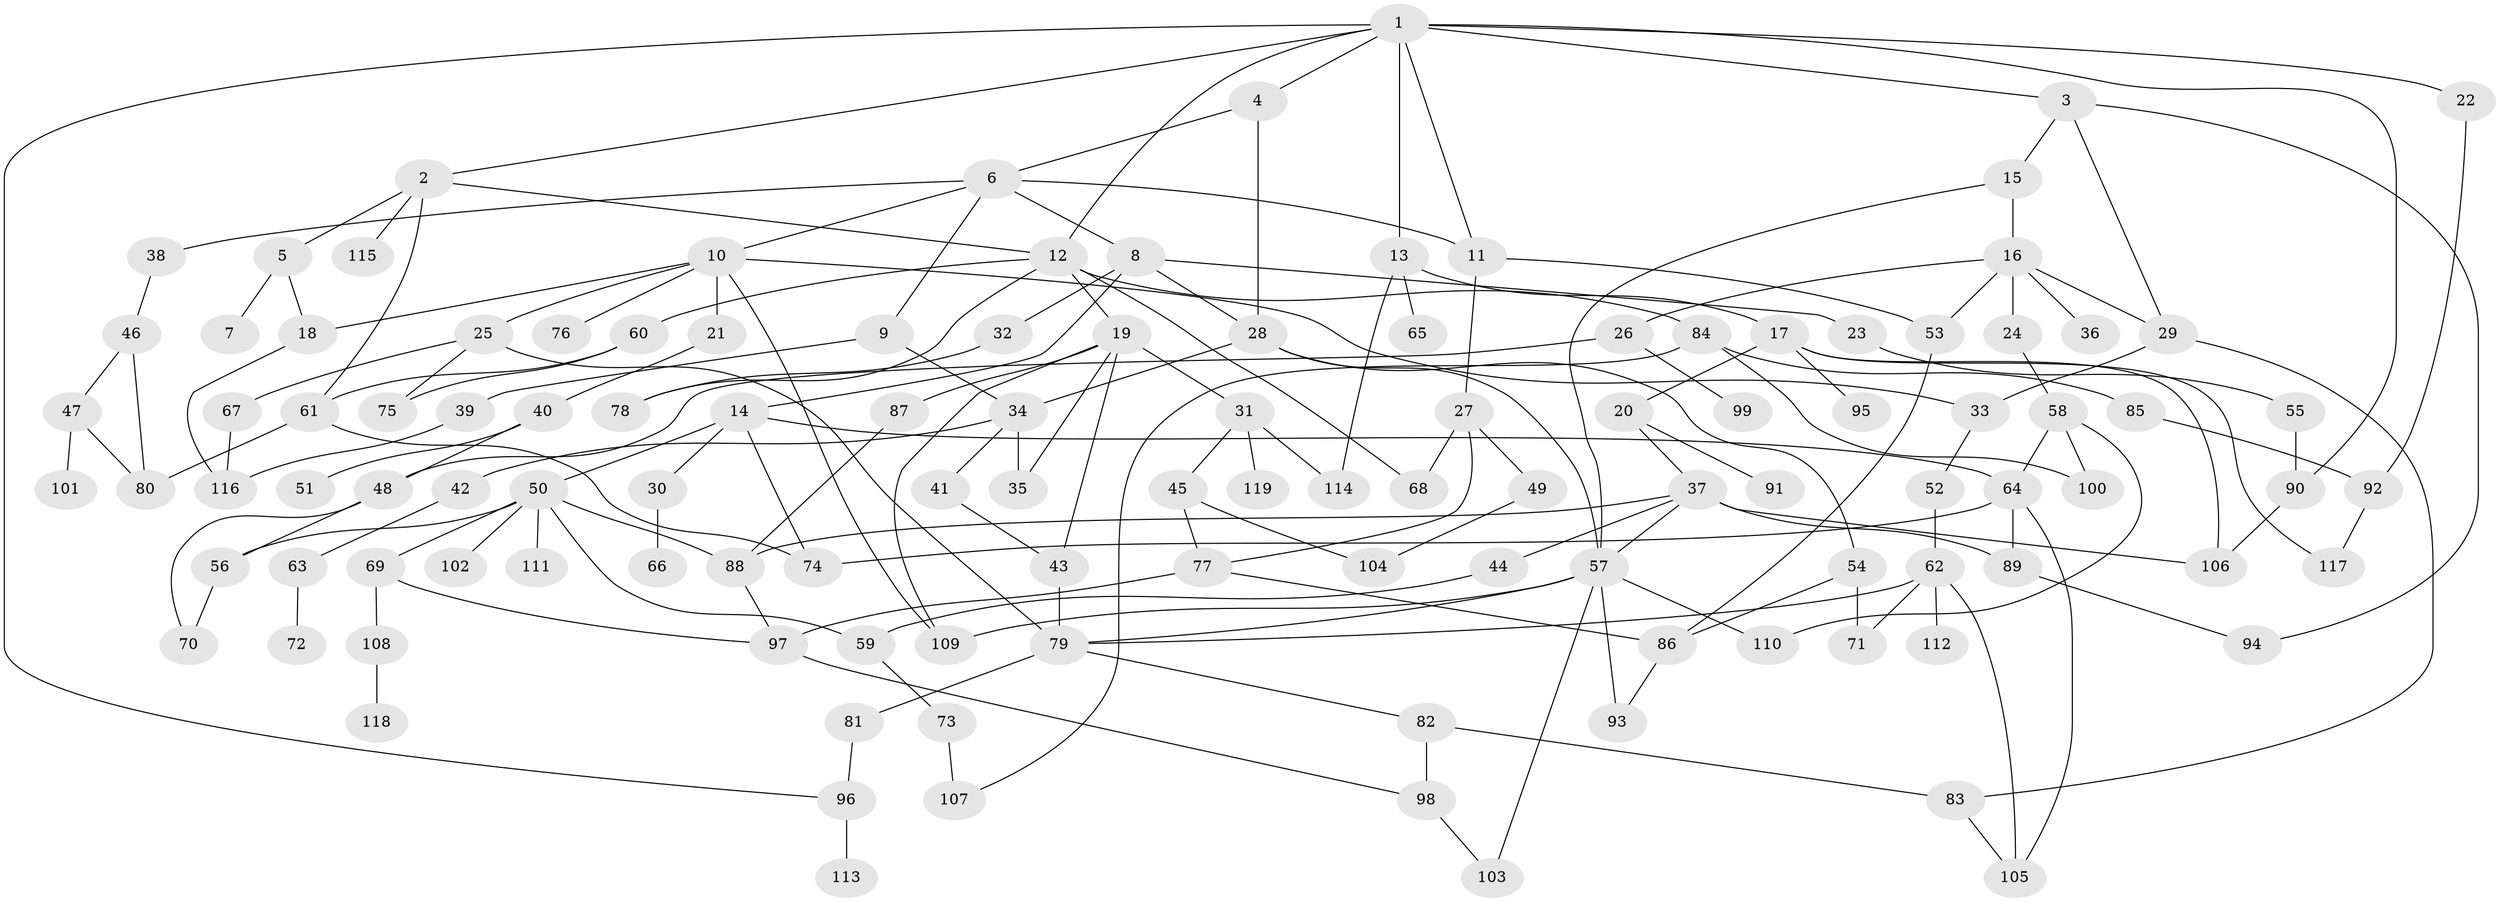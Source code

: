 // Generated by graph-tools (version 1.1) at 2025/34/03/09/25 02:34:19]
// undirected, 119 vertices, 177 edges
graph export_dot {
graph [start="1"]
  node [color=gray90,style=filled];
  1;
  2;
  3;
  4;
  5;
  6;
  7;
  8;
  9;
  10;
  11;
  12;
  13;
  14;
  15;
  16;
  17;
  18;
  19;
  20;
  21;
  22;
  23;
  24;
  25;
  26;
  27;
  28;
  29;
  30;
  31;
  32;
  33;
  34;
  35;
  36;
  37;
  38;
  39;
  40;
  41;
  42;
  43;
  44;
  45;
  46;
  47;
  48;
  49;
  50;
  51;
  52;
  53;
  54;
  55;
  56;
  57;
  58;
  59;
  60;
  61;
  62;
  63;
  64;
  65;
  66;
  67;
  68;
  69;
  70;
  71;
  72;
  73;
  74;
  75;
  76;
  77;
  78;
  79;
  80;
  81;
  82;
  83;
  84;
  85;
  86;
  87;
  88;
  89;
  90;
  91;
  92;
  93;
  94;
  95;
  96;
  97;
  98;
  99;
  100;
  101;
  102;
  103;
  104;
  105;
  106;
  107;
  108;
  109;
  110;
  111;
  112;
  113;
  114;
  115;
  116;
  117;
  118;
  119;
  1 -- 2;
  1 -- 3;
  1 -- 4;
  1 -- 13;
  1 -- 22;
  1 -- 11;
  1 -- 90;
  1 -- 96;
  1 -- 12;
  2 -- 5;
  2 -- 12;
  2 -- 61;
  2 -- 115;
  3 -- 15;
  3 -- 29;
  3 -- 94;
  4 -- 6;
  4 -- 28;
  5 -- 7;
  5 -- 18;
  6 -- 8;
  6 -- 9;
  6 -- 10;
  6 -- 11;
  6 -- 38;
  8 -- 14;
  8 -- 23;
  8 -- 32;
  8 -- 28;
  9 -- 39;
  9 -- 34;
  10 -- 21;
  10 -- 25;
  10 -- 33;
  10 -- 76;
  10 -- 109;
  10 -- 18;
  11 -- 27;
  11 -- 53;
  12 -- 19;
  12 -- 60;
  12 -- 84;
  12 -- 68;
  12 -- 78;
  13 -- 17;
  13 -- 65;
  13 -- 114;
  14 -- 30;
  14 -- 50;
  14 -- 74;
  14 -- 64;
  15 -- 16;
  15 -- 57;
  16 -- 24;
  16 -- 26;
  16 -- 36;
  16 -- 53;
  16 -- 29;
  17 -- 20;
  17 -- 95;
  17 -- 106;
  17 -- 117;
  18 -- 116;
  19 -- 31;
  19 -- 43;
  19 -- 87;
  19 -- 109;
  19 -- 35;
  20 -- 37;
  20 -- 91;
  21 -- 40;
  22 -- 92;
  23 -- 55;
  24 -- 58;
  25 -- 67;
  25 -- 75;
  25 -- 79;
  26 -- 48;
  26 -- 99;
  27 -- 49;
  27 -- 68;
  27 -- 77;
  28 -- 34;
  28 -- 54;
  28 -- 57;
  29 -- 83;
  29 -- 33;
  30 -- 66;
  31 -- 45;
  31 -- 114;
  31 -- 119;
  32 -- 78;
  33 -- 52;
  34 -- 35;
  34 -- 41;
  34 -- 42;
  37 -- 44;
  37 -- 89;
  37 -- 106;
  37 -- 57;
  37 -- 88;
  38 -- 46;
  39 -- 116;
  40 -- 51;
  40 -- 48;
  41 -- 43;
  42 -- 63;
  43 -- 79;
  44 -- 59;
  45 -- 104;
  45 -- 77;
  46 -- 47;
  46 -- 80;
  47 -- 101;
  47 -- 80;
  48 -- 56;
  48 -- 70;
  49 -- 104;
  50 -- 69;
  50 -- 88;
  50 -- 102;
  50 -- 111;
  50 -- 59;
  50 -- 56;
  52 -- 62;
  53 -- 86;
  54 -- 71;
  54 -- 86;
  55 -- 90;
  56 -- 70;
  57 -- 103;
  57 -- 110;
  57 -- 93;
  57 -- 109;
  57 -- 79;
  58 -- 64;
  58 -- 100;
  58 -- 110;
  59 -- 73;
  60 -- 61;
  60 -- 75;
  61 -- 74;
  61 -- 80;
  62 -- 112;
  62 -- 71;
  62 -- 105;
  62 -- 79;
  63 -- 72;
  64 -- 105;
  64 -- 89;
  64 -- 74;
  67 -- 116;
  69 -- 97;
  69 -- 108;
  73 -- 107;
  77 -- 86;
  77 -- 97;
  79 -- 81;
  79 -- 82;
  81 -- 96;
  82 -- 83;
  82 -- 98;
  83 -- 105;
  84 -- 85;
  84 -- 107;
  84 -- 100;
  85 -- 92;
  86 -- 93;
  87 -- 88;
  88 -- 97;
  89 -- 94;
  90 -- 106;
  92 -- 117;
  96 -- 113;
  97 -- 98;
  98 -- 103;
  108 -- 118;
}
